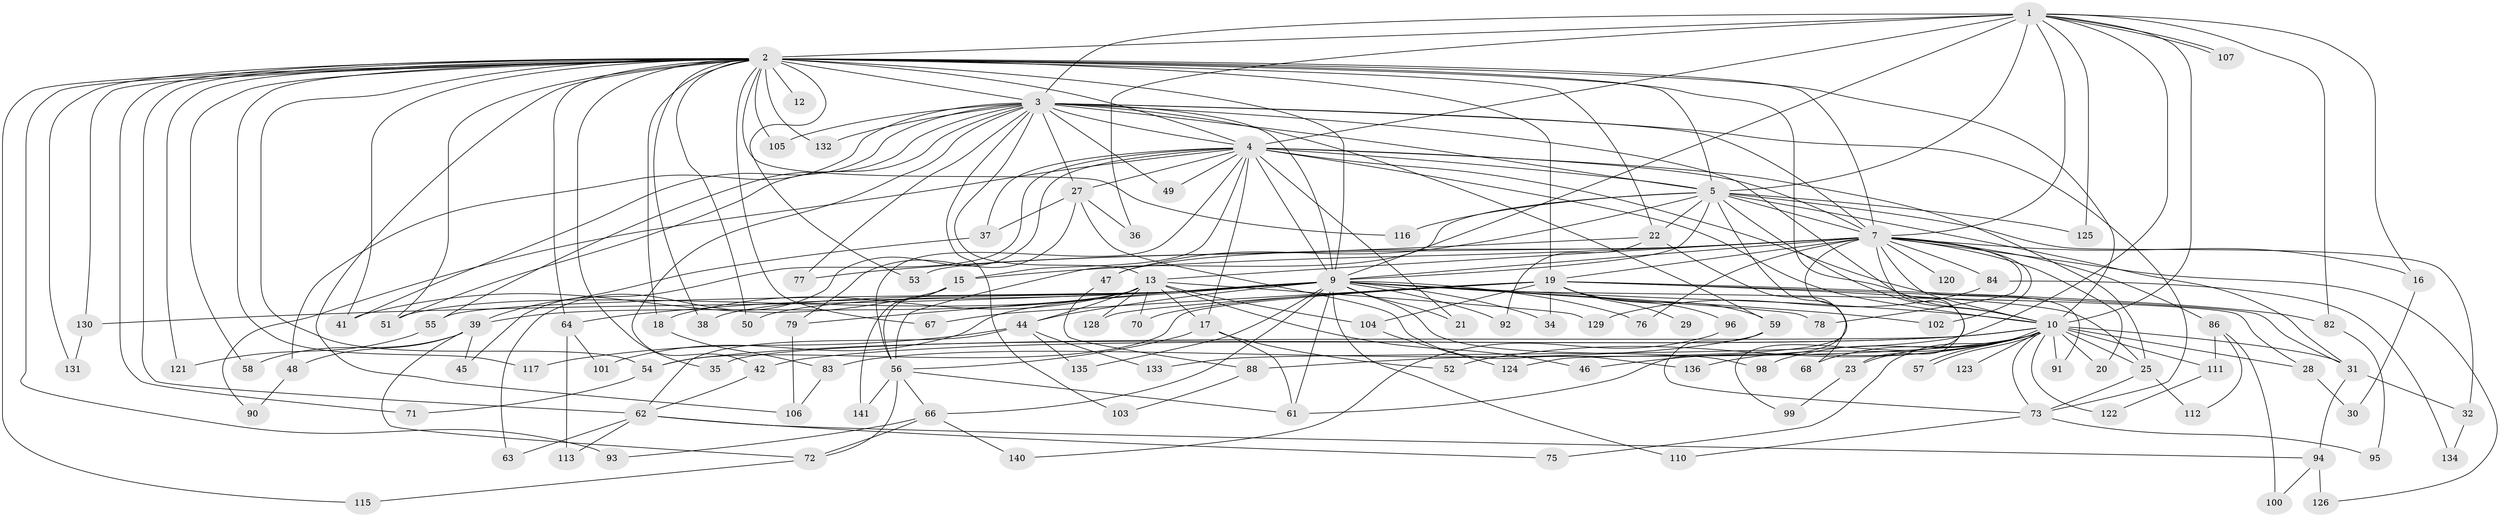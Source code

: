 // original degree distribution, {17: 0.007042253521126761, 22: 0.007042253521126761, 24: 0.007042253521126761, 18: 0.014084507042253521, 27: 0.007042253521126761, 21: 0.007042253521126761, 20: 0.007042253521126761, 26: 0.007042253521126761, 30: 0.007042253521126761, 6: 0.04225352112676056, 2: 0.5352112676056338, 13: 0.007042253521126761, 7: 0.007042253521126761, 5: 0.056338028169014086, 3: 0.21830985915492956, 8: 0.02112676056338028, 10: 0.007042253521126761, 4: 0.035211267605633804}
// Generated by graph-tools (version 1.1) at 2025/41/03/06/25 10:41:37]
// undirected, 113 vertices, 245 edges
graph export_dot {
graph [start="1"]
  node [color=gray90,style=filled];
  1 [super="+60"];
  2 [super="+6"];
  3 [super="+137"];
  4 [super="+14"];
  5 [super="+65"];
  7 [super="+8"];
  9 [super="+43"];
  10 [super="+11"];
  12;
  13 [super="+127"];
  15;
  16;
  17 [super="+89"];
  18;
  19 [super="+26"];
  20;
  21 [super="+24"];
  22 [super="+139"];
  23;
  25;
  27 [super="+40"];
  28;
  29;
  30;
  31 [super="+33"];
  32;
  34;
  35;
  36 [super="+97"];
  37;
  38;
  39;
  41 [super="+85"];
  42;
  44 [super="+114"];
  45;
  46;
  47;
  48;
  49;
  50;
  51 [super="+80"];
  52;
  53;
  54 [super="+69"];
  55;
  56 [super="+109"];
  57;
  58;
  59;
  61 [super="+74"];
  62 [super="+118"];
  63;
  64;
  66;
  67;
  68;
  70;
  71;
  72 [super="+81"];
  73 [super="+119"];
  75;
  76;
  77;
  78;
  79;
  82;
  83 [super="+108"];
  84 [super="+87"];
  86;
  88;
  90;
  91;
  92;
  93 [super="+142"];
  94 [super="+138"];
  95;
  96;
  98;
  99;
  100;
  101;
  102;
  103;
  104;
  105;
  106;
  107;
  110;
  111;
  112;
  113;
  115;
  116;
  117;
  120;
  121;
  122;
  123;
  124;
  125;
  126;
  128;
  129;
  130;
  131;
  132;
  133;
  134;
  135;
  136;
  140;
  141;
  1 -- 2 [weight=2];
  1 -- 3;
  1 -- 4;
  1 -- 5 [weight=2];
  1 -- 7 [weight=2];
  1 -- 9;
  1 -- 10;
  1 -- 16;
  1 -- 36 [weight=2];
  1 -- 82;
  1 -- 107;
  1 -- 107;
  1 -- 125;
  1 -- 133;
  2 -- 3 [weight=2];
  2 -- 4 [weight=2];
  2 -- 5 [weight=2];
  2 -- 7 [weight=4];
  2 -- 9 [weight=2];
  2 -- 10 [weight=2];
  2 -- 12 [weight=2];
  2 -- 18;
  2 -- 23;
  2 -- 35;
  2 -- 51;
  2 -- 54;
  2 -- 58;
  2 -- 64;
  2 -- 105;
  2 -- 117;
  2 -- 121;
  2 -- 22 [weight=2];
  2 -- 130;
  2 -- 131;
  2 -- 132;
  2 -- 71;
  2 -- 67;
  2 -- 19;
  2 -- 93 [weight=2];
  2 -- 38;
  2 -- 41;
  2 -- 106;
  2 -- 50;
  2 -- 115;
  2 -- 116;
  2 -- 53;
  2 -- 62 [weight=2];
  3 -- 4;
  3 -- 5;
  3 -- 7 [weight=2];
  3 -- 9;
  3 -- 10;
  3 -- 13;
  3 -- 27 [weight=2];
  3 -- 42;
  3 -- 48;
  3 -- 49;
  3 -- 51;
  3 -- 55;
  3 -- 59;
  3 -- 77;
  3 -- 103;
  3 -- 105;
  3 -- 132;
  3 -- 73;
  3 -- 41;
  4 -- 5;
  4 -- 7 [weight=3];
  4 -- 9;
  4 -- 10;
  4 -- 15;
  4 -- 17;
  4 -- 21 [weight=2];
  4 -- 27;
  4 -- 37;
  4 -- 45;
  4 -- 91;
  4 -- 49;
  4 -- 25;
  4 -- 90;
  4 -- 63;
  4 -- 56;
  5 -- 7 [weight=2];
  5 -- 9;
  5 -- 10;
  5 -- 22;
  5 -- 31;
  5 -- 32;
  5 -- 47;
  5 -- 61;
  5 -- 116;
  5 -- 125;
  5 -- 56;
  7 -- 9 [weight=2];
  7 -- 10 [weight=3];
  7 -- 13 [weight=2];
  7 -- 16;
  7 -- 19;
  7 -- 47;
  7 -- 53;
  7 -- 78;
  7 -- 84 [weight=3];
  7 -- 99;
  7 -- 126;
  7 -- 76;
  7 -- 15;
  7 -- 20;
  7 -- 86;
  7 -- 102;
  7 -- 120;
  7 -- 124;
  9 -- 10 [weight=2];
  9 -- 28;
  9 -- 34;
  9 -- 38;
  9 -- 44;
  9 -- 50;
  9 -- 61;
  9 -- 64;
  9 -- 76;
  9 -- 78;
  9 -- 79;
  9 -- 98;
  9 -- 101;
  9 -- 102;
  9 -- 110;
  9 -- 130;
  9 -- 66;
  9 -- 55;
  9 -- 135;
  9 -- 92;
  9 -- 21;
  10 -- 20;
  10 -- 23;
  10 -- 25;
  10 -- 28;
  10 -- 35;
  10 -- 42;
  10 -- 46;
  10 -- 57;
  10 -- 57;
  10 -- 68;
  10 -- 75;
  10 -- 88;
  10 -- 91;
  10 -- 111;
  10 -- 122;
  10 -- 123 [weight=2];
  10 -- 136;
  10 -- 98;
  10 -- 52;
  10 -- 31;
  10 -- 54;
  10 -- 73;
  13 -- 17;
  13 -- 18;
  13 -- 39;
  13 -- 44;
  13 -- 46;
  13 -- 70;
  13 -- 104;
  13 -- 128;
  13 -- 129;
  13 -- 51;
  15 -- 41;
  15 -- 56;
  15 -- 141;
  16 -- 30;
  17 -- 52;
  17 -- 56;
  17 -- 61;
  18 -- 83;
  19 -- 59;
  19 -- 70;
  19 -- 82;
  19 -- 96 [weight=2];
  19 -- 104;
  19 -- 128;
  19 -- 34;
  19 -- 67;
  19 -- 54;
  19 -- 25;
  19 -- 29;
  19 -- 31;
  22 -- 68;
  22 -- 77;
  22 -- 92;
  23 -- 99;
  25 -- 73;
  25 -- 112;
  27 -- 36;
  27 -- 37;
  27 -- 136;
  27 -- 79;
  28 -- 30;
  31 -- 32;
  31 -- 94;
  32 -- 134;
  37 -- 39;
  39 -- 45;
  39 -- 48;
  39 -- 58;
  39 -- 72;
  42 -- 62;
  44 -- 133;
  44 -- 135;
  44 -- 117;
  44 -- 62;
  47 -- 88;
  48 -- 90;
  54 -- 71;
  55 -- 121;
  56 -- 66;
  56 -- 141;
  56 -- 61;
  56 -- 72;
  59 -- 73;
  59 -- 83;
  62 -- 63;
  62 -- 75;
  62 -- 94;
  62 -- 113;
  64 -- 101;
  64 -- 113;
  66 -- 72;
  66 -- 93;
  66 -- 140;
  72 -- 115;
  73 -- 95;
  73 -- 110;
  79 -- 106;
  82 -- 95;
  83 -- 106;
  84 -- 129;
  84 -- 134;
  86 -- 100;
  86 -- 111;
  86 -- 112;
  88 -- 103;
  94 -- 100;
  94 -- 126 [weight=2];
  96 -- 140;
  104 -- 124;
  111 -- 122;
  130 -- 131;
}
